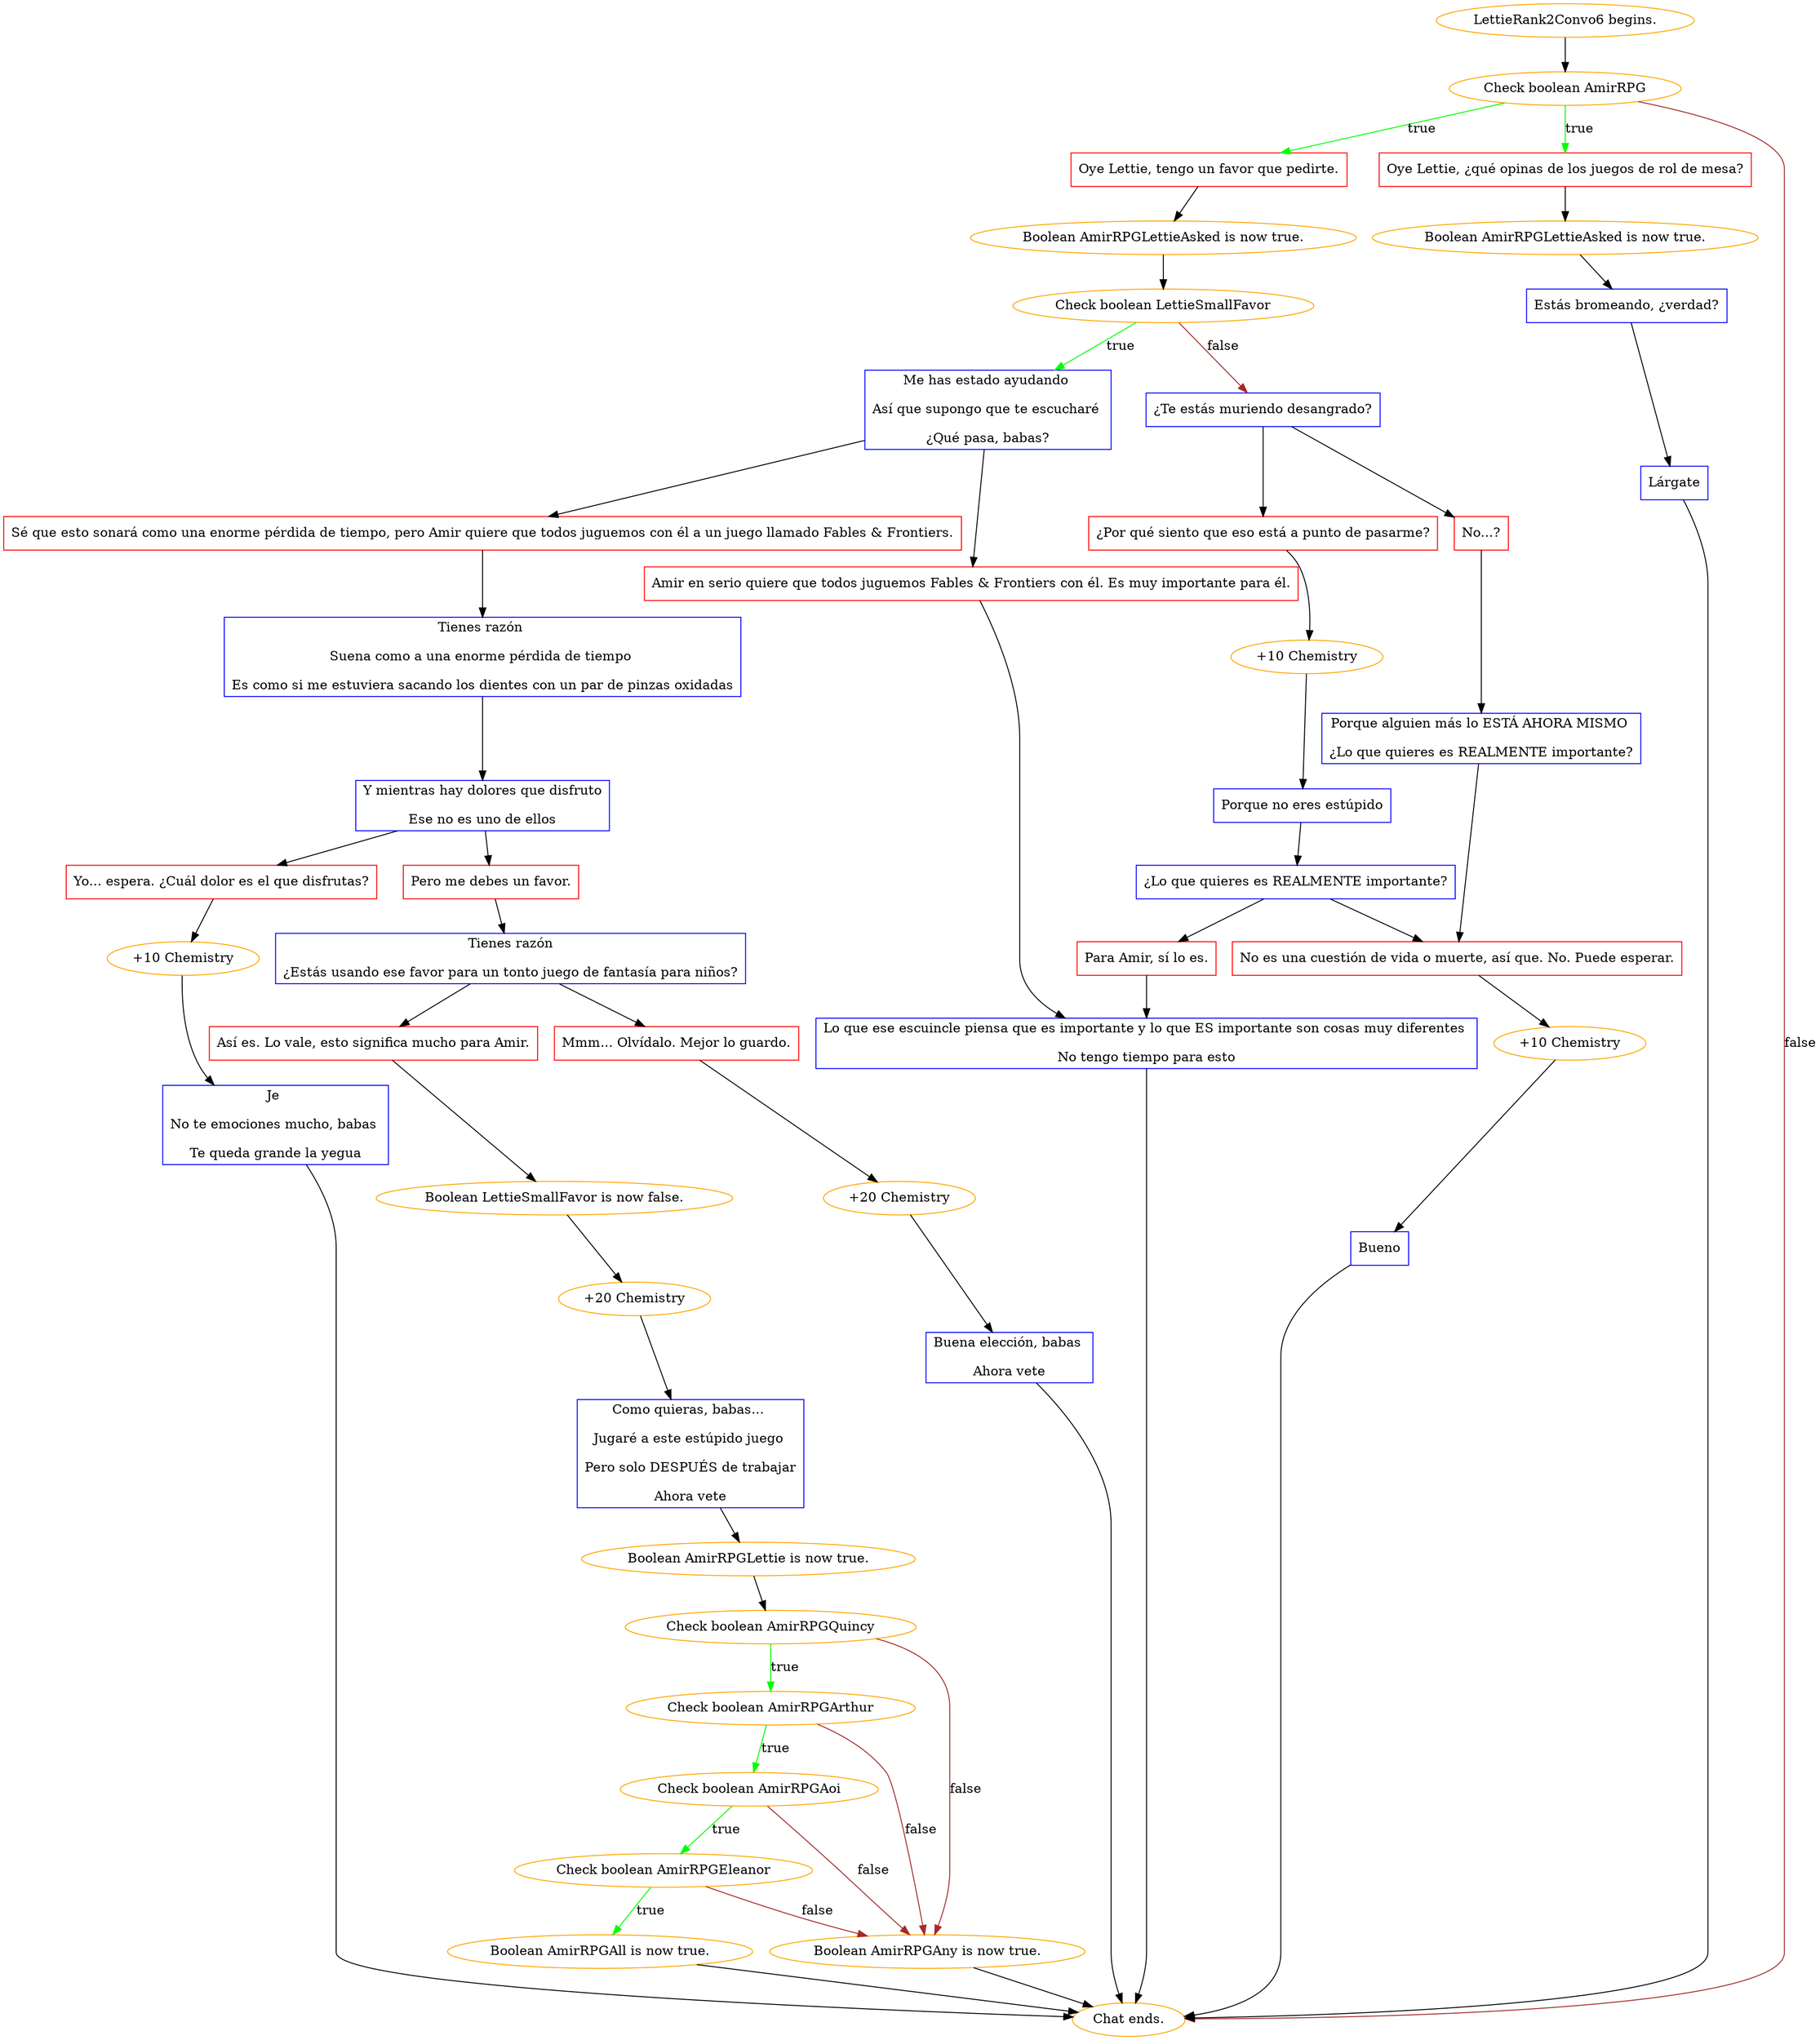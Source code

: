 digraph {
	"LettieRank2Convo6 begins." [color=orange];
		"LettieRank2Convo6 begins." -> j1196979813;
	j1196979813 [label="Check boolean AmirRPG",color=orange];
		j1196979813 -> j2750742589 [label=true,color=green];
		j1196979813 -> j1228614530 [label=true,color=green];
		j1196979813 -> "Chat ends." [label=false,color=brown];
	j2750742589 [label="Oye Lettie, tengo un favor que pedirte.",shape=box,color=red];
		j2750742589 -> j1509902606;
	j1228614530 [label="Oye Lettie, ¿qué opinas de los juegos de rol de mesa?",shape=box,color=red];
		j1228614530 -> j2642267800;
	"Chat ends." [color=orange];
	j1509902606 [label="Boolean AmirRPGLettieAsked is now true.",color=orange];
		j1509902606 -> j1776819313;
	j2642267800 [label="Boolean AmirRPGLettieAsked is now true.",color=orange];
		j2642267800 -> j1669147446;
	j1776819313 [label="Check boolean LettieSmallFavor",color=orange];
		j1776819313 -> j1611259179 [label=true,color=green];
		j1776819313 -> j1656657764 [label=false,color=brown];
	j1669147446 [label="Estás bromeando, ¿verdad?",shape=box,color=blue];
		j1669147446 -> j4236534637;
	j1611259179 [label="Me has estado ayudando 
Así que supongo que te escucharé 
¿Qué pasa, babas?",shape=box,color=blue];
		j1611259179 -> j925676393;
		j1611259179 -> j3948353448;
	j1656657764 [label="¿Te estás muriendo desangrado?",shape=box,color=blue];
		j1656657764 -> j4016482122;
		j1656657764 -> j2696444023;
	j4236534637 [label="Lárgate",shape=box,color=blue];
		j4236534637 -> "Chat ends.";
	j925676393 [label="Sé que esto sonará como una enorme pérdida de tiempo, pero Amir quiere que todos juguemos con él a un juego llamado Fables & Frontiers.",shape=box,color=red];
		j925676393 -> j332522902;
	j3948353448 [label="Amir en serio quiere que todos juguemos Fables & Frontiers con él. Es muy importante para él.",shape=box,color=red];
		j3948353448 -> j2652517069;
	j4016482122 [label="¿Por qué siento que eso está a punto de pasarme?",shape=box,color=red];
		j4016482122 -> j3355996555;
	j2696444023 [label="No...?",shape=box,color=red];
		j2696444023 -> j2474130587;
	j332522902 [label="Tienes razón 
Suena como a una enorme pérdida de tiempo 
Es como si me estuviera sacando los dientes con un par de pinzas oxidadas",shape=box,color=blue];
		j332522902 -> j2023369948;
	j2652517069 [label="Lo que ese escuincle piensa que es importante y lo que ES importante son cosas muy diferentes 
No tengo tiempo para esto",shape=box,color=blue];
		j2652517069 -> "Chat ends.";
	j3355996555 [label="+10 Chemistry",color=orange];
		j3355996555 -> j77297085;
	j2474130587 [label="Porque alguien más lo ESTÁ AHORA MISMO 
¿Lo que quieres es REALMENTE importante?",shape=box,color=blue];
		j2474130587 -> j1674600904;
	j2023369948 [label="Y mientras hay dolores que disfruto
Ese no es uno de ellos",shape=box,color=blue];
		j2023369948 -> j3739475701;
		j2023369948 -> j2975559640;
	j77297085 [label="Porque no eres estúpido",shape=box,color=blue];
		j77297085 -> j3607564419;
	j1674600904 [label="No es una cuestión de vida o muerte, así que. No. Puede esperar.",shape=box,color=red];
		j1674600904 -> j999874159;
	j3739475701 [label="Pero me debes un favor.",shape=box,color=red];
		j3739475701 -> j2596026760;
	j2975559640 [label="Yo... espera. ¿Cuál dolor es el que disfrutas?",shape=box,color=red];
		j2975559640 -> j2036585497;
	j3607564419 [label="¿Lo que quieres es REALMENTE importante?",shape=box,color=blue];
		j3607564419 -> j529902225;
		j3607564419 -> j1674600904;
	j999874159 [label="+10 Chemistry",color=orange];
		j999874159 -> j3748645904;
	j2596026760 [label="Tienes razón
¿Estás usando ese favor para un tonto juego de fantasía para niños?",shape=box,color=blue];
		j2596026760 -> j902439792;
		j2596026760 -> j644074224;
	j2036585497 [label="+10 Chemistry",color=orange];
		j2036585497 -> j2457678813;
	j529902225 [label="Para Amir, sí lo es.",shape=box,color=red];
		j529902225 -> j2652517069;
	j3748645904 [label="Bueno",shape=box,color=blue];
		j3748645904 -> "Chat ends.";
	j902439792 [label="Así es. Lo vale, esto significa mucho para Amir.",shape=box,color=red];
		j902439792 -> j890515330;
	j644074224 [label="Mmm... Olvídalo. Mejor lo guardo.",shape=box,color=red];
		j644074224 -> j4164846144;
	j2457678813 [label="Je 
No te emociones mucho, babas 
Te queda grande la yegua",shape=box,color=blue];
		j2457678813 -> "Chat ends.";
	j890515330 [label="Boolean LettieSmallFavor is now false.",color=orange];
		j890515330 -> j903057974;
	j4164846144 [label="+20 Chemistry",color=orange];
		j4164846144 -> j4055754209;
	j903057974 [label="+20 Chemistry",color=orange];
		j903057974 -> j474555337;
	j4055754209 [label="Buena elección, babas 
Ahora vete",shape=box,color=blue];
		j4055754209 -> "Chat ends.";
	j474555337 [label="Como quieras, babas... 
Jugaré a este estúpido juego 
Pero solo DESPUÉS de trabajar
Ahora vete",shape=box,color=blue];
		j474555337 -> j3298870984;
	j3298870984 [label="Boolean AmirRPGLettie is now true.",color=orange];
		j3298870984 -> j2274530056;
	j2274530056 [label="Check boolean AmirRPGQuincy",color=orange];
		j2274530056 -> j1722720495 [label=true,color=green];
		j2274530056 -> j1992773596 [label=false,color=brown];
	j1722720495 [label="Check boolean AmirRPGArthur",color=orange];
		j1722720495 -> j1055796625 [label=true,color=green];
		j1722720495 -> j1992773596 [label=false,color=brown];
	j1992773596 [label="Boolean AmirRPGAny is now true.",color=orange];
		j1992773596 -> "Chat ends.";
	j1055796625 [label="Check boolean AmirRPGAoi",color=orange];
		j1055796625 -> j2036451565 [label=true,color=green];
		j1055796625 -> j1992773596 [label=false,color=brown];
	j2036451565 [label="Check boolean AmirRPGEleanor",color=orange];
		j2036451565 -> j2677000302 [label=true,color=green];
		j2036451565 -> j1992773596 [label=false,color=brown];
	j2677000302 [label="Boolean AmirRPGAll is now true.",color=orange];
		j2677000302 -> "Chat ends.";
}
